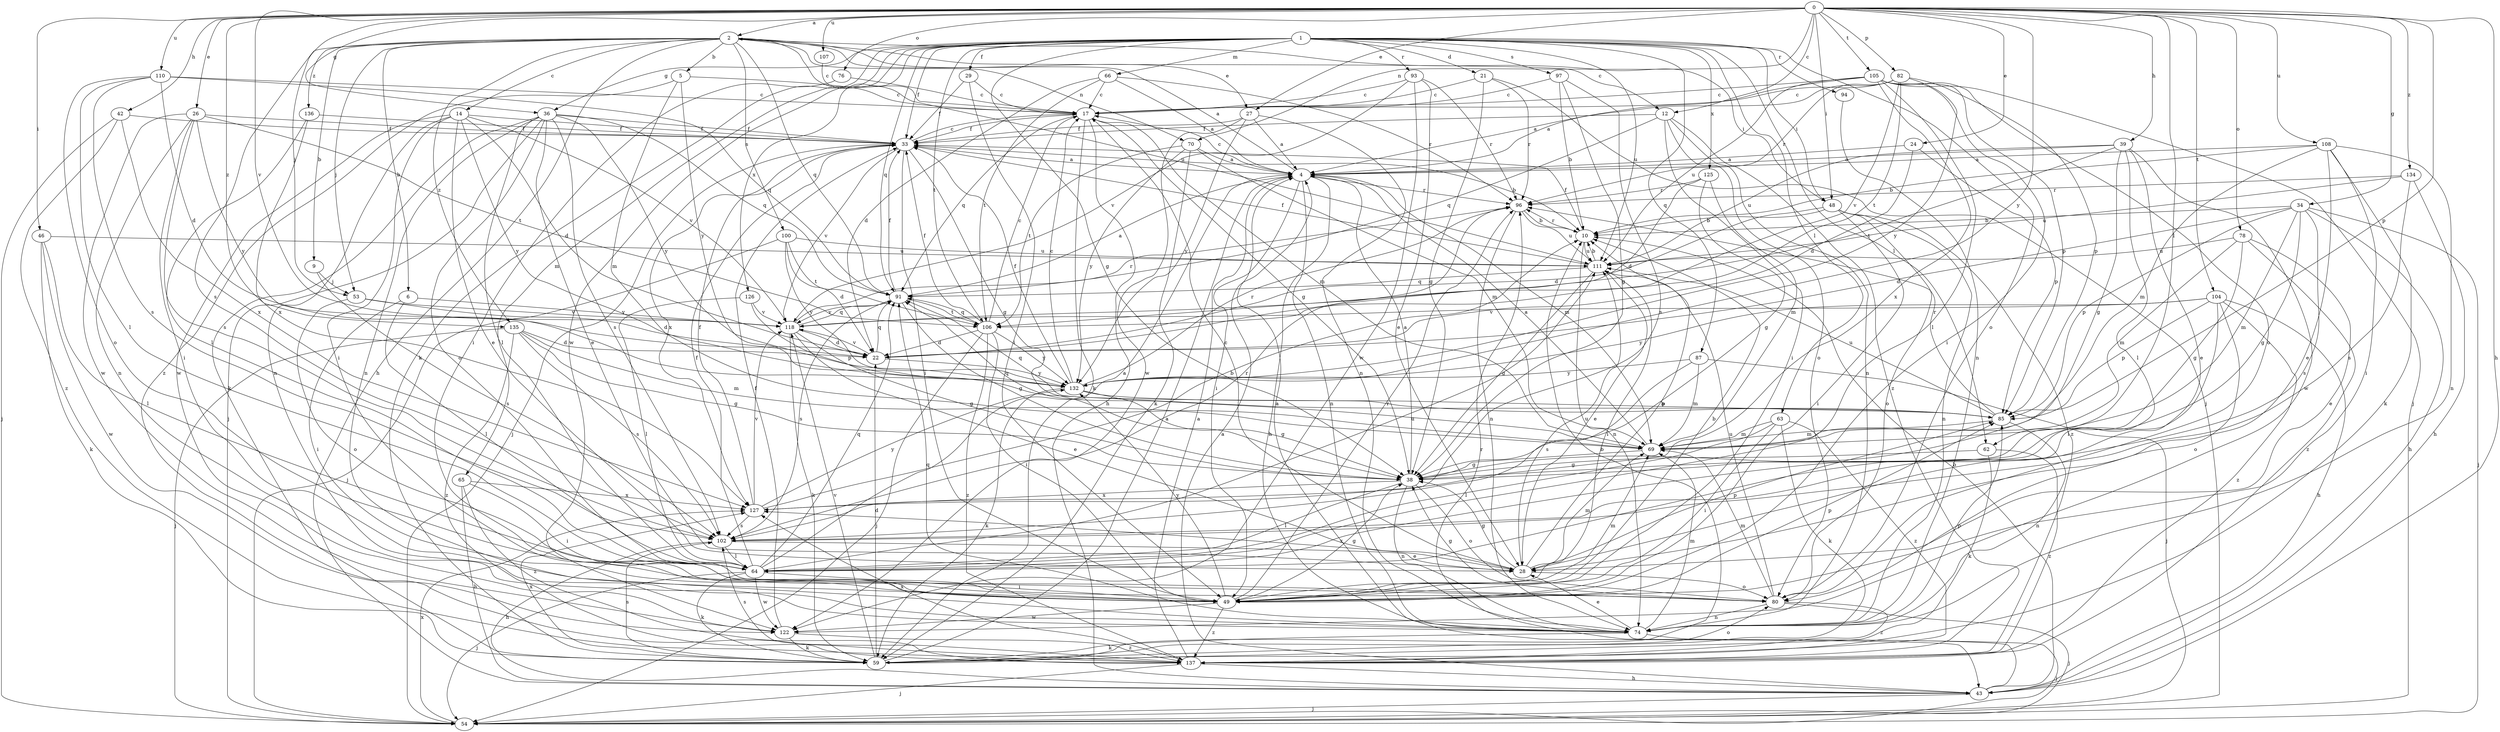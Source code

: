 strict digraph  {
0;
1;
2;
4;
5;
6;
9;
10;
12;
14;
17;
21;
22;
24;
26;
27;
28;
29;
33;
34;
36;
38;
39;
42;
43;
46;
48;
49;
53;
54;
59;
62;
63;
64;
65;
66;
69;
70;
74;
76;
78;
80;
82;
85;
87;
91;
93;
94;
96;
97;
100;
102;
104;
105;
106;
107;
108;
110;
111;
118;
122;
125;
126;
127;
132;
134;
135;
136;
137;
0 -> 2  [label=a];
0 -> 12  [label=c];
0 -> 24  [label=e];
0 -> 26  [label=e];
0 -> 27  [label=e];
0 -> 34  [label=g];
0 -> 36  [label=g];
0 -> 39  [label=h];
0 -> 42  [label=h];
0 -> 43  [label=h];
0 -> 46  [label=i];
0 -> 48  [label=i];
0 -> 53  [label=j];
0 -> 62  [label=l];
0 -> 70  [label=n];
0 -> 76  [label=o];
0 -> 78  [label=o];
0 -> 82  [label=p];
0 -> 85  [label=p];
0 -> 104  [label=t];
0 -> 105  [label=t];
0 -> 107  [label=u];
0 -> 108  [label=u];
0 -> 110  [label=u];
0 -> 118  [label=v];
0 -> 132  [label=y];
0 -> 134  [label=z];
0 -> 135  [label=z];
1 -> 21  [label=d];
1 -> 29  [label=f];
1 -> 33  [label=f];
1 -> 36  [label=g];
1 -> 38  [label=g];
1 -> 48  [label=i];
1 -> 59  [label=k];
1 -> 62  [label=l];
1 -> 63  [label=l];
1 -> 65  [label=m];
1 -> 66  [label=m];
1 -> 80  [label=o];
1 -> 87  [label=q];
1 -> 91  [label=q];
1 -> 93  [label=r];
1 -> 94  [label=r];
1 -> 97  [label=s];
1 -> 106  [label=t];
1 -> 111  [label=u];
1 -> 122  [label=w];
1 -> 125  [label=x];
1 -> 126  [label=x];
2 -> 5  [label=b];
2 -> 6  [label=b];
2 -> 9  [label=b];
2 -> 12  [label=c];
2 -> 14  [label=c];
2 -> 27  [label=e];
2 -> 43  [label=h];
2 -> 48  [label=i];
2 -> 53  [label=j];
2 -> 70  [label=n];
2 -> 91  [label=q];
2 -> 100  [label=s];
2 -> 102  [label=s];
2 -> 111  [label=u];
2 -> 135  [label=z];
2 -> 136  [label=z];
4 -> 2  [label=a];
4 -> 17  [label=c];
4 -> 43  [label=h];
4 -> 49  [label=i];
4 -> 69  [label=m];
4 -> 74  [label=n];
4 -> 96  [label=r];
5 -> 17  [label=c];
5 -> 69  [label=m];
5 -> 132  [label=y];
5 -> 137  [label=z];
6 -> 49  [label=i];
6 -> 64  [label=l];
6 -> 118  [label=v];
9 -> 53  [label=j];
9 -> 102  [label=s];
10 -> 33  [label=f];
10 -> 74  [label=n];
10 -> 96  [label=r];
10 -> 111  [label=u];
12 -> 33  [label=f];
12 -> 49  [label=i];
12 -> 74  [label=n];
12 -> 80  [label=o];
12 -> 91  [label=q];
12 -> 137  [label=z];
14 -> 22  [label=d];
14 -> 28  [label=e];
14 -> 33  [label=f];
14 -> 49  [label=i];
14 -> 74  [label=n];
14 -> 118  [label=v];
14 -> 122  [label=w];
14 -> 132  [label=y];
17 -> 33  [label=f];
17 -> 38  [label=g];
17 -> 43  [label=h];
17 -> 59  [label=k];
17 -> 69  [label=m];
17 -> 91  [label=q];
21 -> 17  [label=c];
21 -> 38  [label=g];
21 -> 54  [label=j];
21 -> 96  [label=r];
22 -> 91  [label=q];
22 -> 118  [label=v];
22 -> 132  [label=y];
24 -> 4  [label=a];
24 -> 22  [label=d];
24 -> 85  [label=p];
26 -> 33  [label=f];
26 -> 49  [label=i];
26 -> 74  [label=n];
26 -> 102  [label=s];
26 -> 106  [label=t];
26 -> 122  [label=w];
26 -> 132  [label=y];
27 -> 4  [label=a];
27 -> 33  [label=f];
27 -> 74  [label=n];
27 -> 122  [label=w];
27 -> 132  [label=y];
28 -> 10  [label=b];
28 -> 17  [label=c];
28 -> 38  [label=g];
28 -> 69  [label=m];
28 -> 80  [label=o];
28 -> 85  [label=p];
28 -> 111  [label=u];
28 -> 127  [label=x];
29 -> 17  [label=c];
29 -> 33  [label=f];
29 -> 49  [label=i];
33 -> 4  [label=a];
33 -> 10  [label=b];
33 -> 17  [label=c];
33 -> 38  [label=g];
33 -> 49  [label=i];
33 -> 54  [label=j];
33 -> 118  [label=v];
33 -> 127  [label=x];
34 -> 10  [label=b];
34 -> 22  [label=d];
34 -> 38  [label=g];
34 -> 43  [label=h];
34 -> 54  [label=j];
34 -> 69  [label=m];
34 -> 85  [label=p];
34 -> 102  [label=s];
36 -> 28  [label=e];
36 -> 33  [label=f];
36 -> 54  [label=j];
36 -> 59  [label=k];
36 -> 64  [label=l];
36 -> 74  [label=n];
36 -> 80  [label=o];
36 -> 91  [label=q];
36 -> 102  [label=s];
36 -> 132  [label=y];
38 -> 4  [label=a];
38 -> 64  [label=l];
38 -> 74  [label=n];
38 -> 80  [label=o];
38 -> 127  [label=x];
39 -> 4  [label=a];
39 -> 28  [label=e];
39 -> 38  [label=g];
39 -> 64  [label=l];
39 -> 106  [label=t];
39 -> 111  [label=u];
39 -> 122  [label=w];
42 -> 33  [label=f];
42 -> 54  [label=j];
42 -> 127  [label=x];
42 -> 137  [label=z];
43 -> 4  [label=a];
43 -> 10  [label=b];
43 -> 54  [label=j];
43 -> 96  [label=r];
46 -> 59  [label=k];
46 -> 64  [label=l];
46 -> 111  [label=u];
46 -> 122  [label=w];
48 -> 10  [label=b];
48 -> 22  [label=d];
48 -> 49  [label=i];
48 -> 74  [label=n];
48 -> 80  [label=o];
48 -> 137  [label=z];
49 -> 10  [label=b];
49 -> 38  [label=g];
49 -> 69  [label=m];
49 -> 85  [label=p];
49 -> 96  [label=r];
49 -> 122  [label=w];
49 -> 132  [label=y];
49 -> 137  [label=z];
53 -> 22  [label=d];
53 -> 80  [label=o];
53 -> 118  [label=v];
54 -> 127  [label=x];
59 -> 4  [label=a];
59 -> 10  [label=b];
59 -> 22  [label=d];
59 -> 80  [label=o];
59 -> 102  [label=s];
59 -> 118  [label=v];
59 -> 127  [label=x];
62 -> 38  [label=g];
62 -> 59  [label=k];
62 -> 137  [label=z];
63 -> 49  [label=i];
63 -> 59  [label=k];
63 -> 64  [label=l];
63 -> 69  [label=m];
63 -> 137  [label=z];
64 -> 4  [label=a];
64 -> 33  [label=f];
64 -> 49  [label=i];
64 -> 54  [label=j];
64 -> 59  [label=k];
64 -> 91  [label=q];
64 -> 111  [label=u];
64 -> 122  [label=w];
65 -> 43  [label=h];
65 -> 49  [label=i];
65 -> 127  [label=x];
65 -> 137  [label=z];
66 -> 4  [label=a];
66 -> 17  [label=c];
66 -> 22  [label=d];
66 -> 96  [label=r];
66 -> 106  [label=t];
69 -> 4  [label=a];
69 -> 38  [label=g];
69 -> 91  [label=q];
70 -> 4  [label=a];
70 -> 59  [label=k];
70 -> 69  [label=m];
70 -> 106  [label=t];
70 -> 132  [label=y];
74 -> 4  [label=a];
74 -> 28  [label=e];
74 -> 54  [label=j];
74 -> 59  [label=k];
74 -> 69  [label=m];
74 -> 85  [label=p];
74 -> 91  [label=q];
76 -> 17  [label=c];
76 -> 49  [label=i];
78 -> 28  [label=e];
78 -> 38  [label=g];
78 -> 69  [label=m];
78 -> 111  [label=u];
78 -> 137  [label=z];
80 -> 38  [label=g];
80 -> 54  [label=j];
80 -> 69  [label=m];
80 -> 74  [label=n];
80 -> 111  [label=u];
80 -> 137  [label=z];
82 -> 4  [label=a];
82 -> 17  [label=c];
82 -> 85  [label=p];
82 -> 96  [label=r];
82 -> 106  [label=t];
82 -> 118  [label=v];
82 -> 132  [label=y];
85 -> 69  [label=m];
85 -> 74  [label=n];
85 -> 91  [label=q];
85 -> 96  [label=r];
85 -> 111  [label=u];
87 -> 54  [label=j];
87 -> 69  [label=m];
87 -> 102  [label=s];
87 -> 132  [label=y];
91 -> 4  [label=a];
91 -> 33  [label=f];
91 -> 38  [label=g];
91 -> 102  [label=s];
91 -> 106  [label=t];
91 -> 118  [label=v];
93 -> 17  [label=c];
93 -> 28  [label=e];
93 -> 96  [label=r];
93 -> 118  [label=v];
93 -> 122  [label=w];
94 -> 74  [label=n];
96 -> 10  [label=b];
96 -> 74  [label=n];
96 -> 111  [label=u];
97 -> 10  [label=b];
97 -> 17  [label=c];
97 -> 38  [label=g];
97 -> 102  [label=s];
100 -> 22  [label=d];
100 -> 54  [label=j];
100 -> 106  [label=t];
100 -> 111  [label=u];
100 -> 132  [label=y];
102 -> 28  [label=e];
102 -> 43  [label=h];
102 -> 64  [label=l];
102 -> 96  [label=r];
104 -> 43  [label=h];
104 -> 64  [label=l];
104 -> 80  [label=o];
104 -> 85  [label=p];
104 -> 118  [label=v];
104 -> 132  [label=y];
104 -> 137  [label=z];
105 -> 4  [label=a];
105 -> 17  [label=c];
105 -> 49  [label=i];
105 -> 54  [label=j];
105 -> 64  [label=l];
105 -> 80  [label=o];
105 -> 85  [label=p];
105 -> 111  [label=u];
105 -> 127  [label=x];
106 -> 17  [label=c];
106 -> 22  [label=d];
106 -> 33  [label=f];
106 -> 49  [label=i];
106 -> 54  [label=j];
106 -> 91  [label=q];
106 -> 132  [label=y];
106 -> 137  [label=z];
107 -> 17  [label=c];
108 -> 4  [label=a];
108 -> 10  [label=b];
108 -> 28  [label=e];
108 -> 49  [label=i];
108 -> 59  [label=k];
108 -> 69  [label=m];
108 -> 74  [label=n];
110 -> 17  [label=c];
110 -> 22  [label=d];
110 -> 64  [label=l];
110 -> 80  [label=o];
110 -> 91  [label=q];
110 -> 102  [label=s];
111 -> 10  [label=b];
111 -> 28  [label=e];
111 -> 33  [label=f];
111 -> 38  [label=g];
111 -> 49  [label=i];
111 -> 91  [label=q];
118 -> 22  [label=d];
118 -> 28  [label=e];
118 -> 38  [label=g];
118 -> 59  [label=k];
118 -> 91  [label=q];
118 -> 96  [label=r];
122 -> 33  [label=f];
122 -> 59  [label=k];
122 -> 137  [label=z];
125 -> 22  [label=d];
125 -> 38  [label=g];
125 -> 69  [label=m];
125 -> 96  [label=r];
126 -> 64  [label=l];
126 -> 85  [label=p];
126 -> 118  [label=v];
127 -> 10  [label=b];
127 -> 33  [label=f];
127 -> 102  [label=s];
127 -> 118  [label=v];
127 -> 132  [label=y];
132 -> 17  [label=c];
132 -> 33  [label=f];
132 -> 38  [label=g];
132 -> 59  [label=k];
132 -> 85  [label=p];
132 -> 96  [label=r];
134 -> 43  [label=h];
134 -> 96  [label=r];
134 -> 102  [label=s];
134 -> 111  [label=u];
135 -> 22  [label=d];
135 -> 38  [label=g];
135 -> 54  [label=j];
135 -> 69  [label=m];
135 -> 102  [label=s];
135 -> 137  [label=z];
136 -> 33  [label=f];
136 -> 64  [label=l];
136 -> 127  [label=x];
137 -> 4  [label=a];
137 -> 43  [label=h];
137 -> 54  [label=j];
137 -> 102  [label=s];
137 -> 127  [label=x];
}
